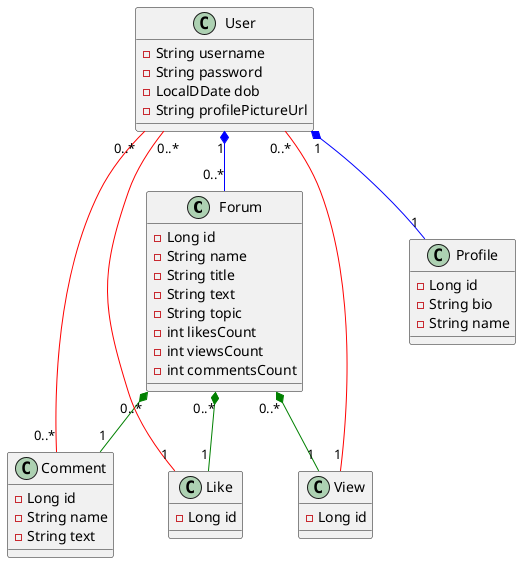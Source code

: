 @startuml
'https://plantuml.com/class-diagram

class Forum {
    - Long id
    - String name
    - String title
    - String text
    - String topic
    - int likesCount
    - int viewsCount
    - int commentsCount
    }

class Comment{
    - Long id
    - String name
    - String text
    }

class Like {
    - Long id
    }

class View {
    - Long id
    }

class User {
    - String username
    - String password
    - LocalDDate dob
    - String profilePictureUrl
}

class Profile {
    - Long id
    - String bio
    - String name
}

User "1" *--[#blue] "1" Profile
User "1" *--[#blue] "0..*" Forum

Forum "0..*" *--[#green] "1" Comment
Forum "0..*" *--[#green] "1" Like
Forum "0..*" *--[#green] "1" View

User "0..*" --[#red] "0..*" Comment
User "0..*" --[#red] "1" Like
User "0..*" --[#red] "1" View

'Comment "1" *--[#purple] "1" User
'Like "1" *--[#purple] "1" User
'View "1" *--[#purple] "1" User

@enduml
